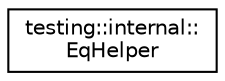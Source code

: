 digraph "Graphical Class Hierarchy"
{
 // INTERACTIVE_SVG=YES
 // LATEX_PDF_SIZE
  edge [fontname="Helvetica",fontsize="10",labelfontname="Helvetica",labelfontsize="10"];
  node [fontname="Helvetica",fontsize="10",shape=record];
  rankdir="LR";
  Node0 [label="testing::internal::\lEqHelper",height=0.2,width=0.4,color="black", fillcolor="white", style="filled",URL="$d2/d1a/classtesting_1_1internal_1_1_eq_helper.html",tooltip=" "];
}
